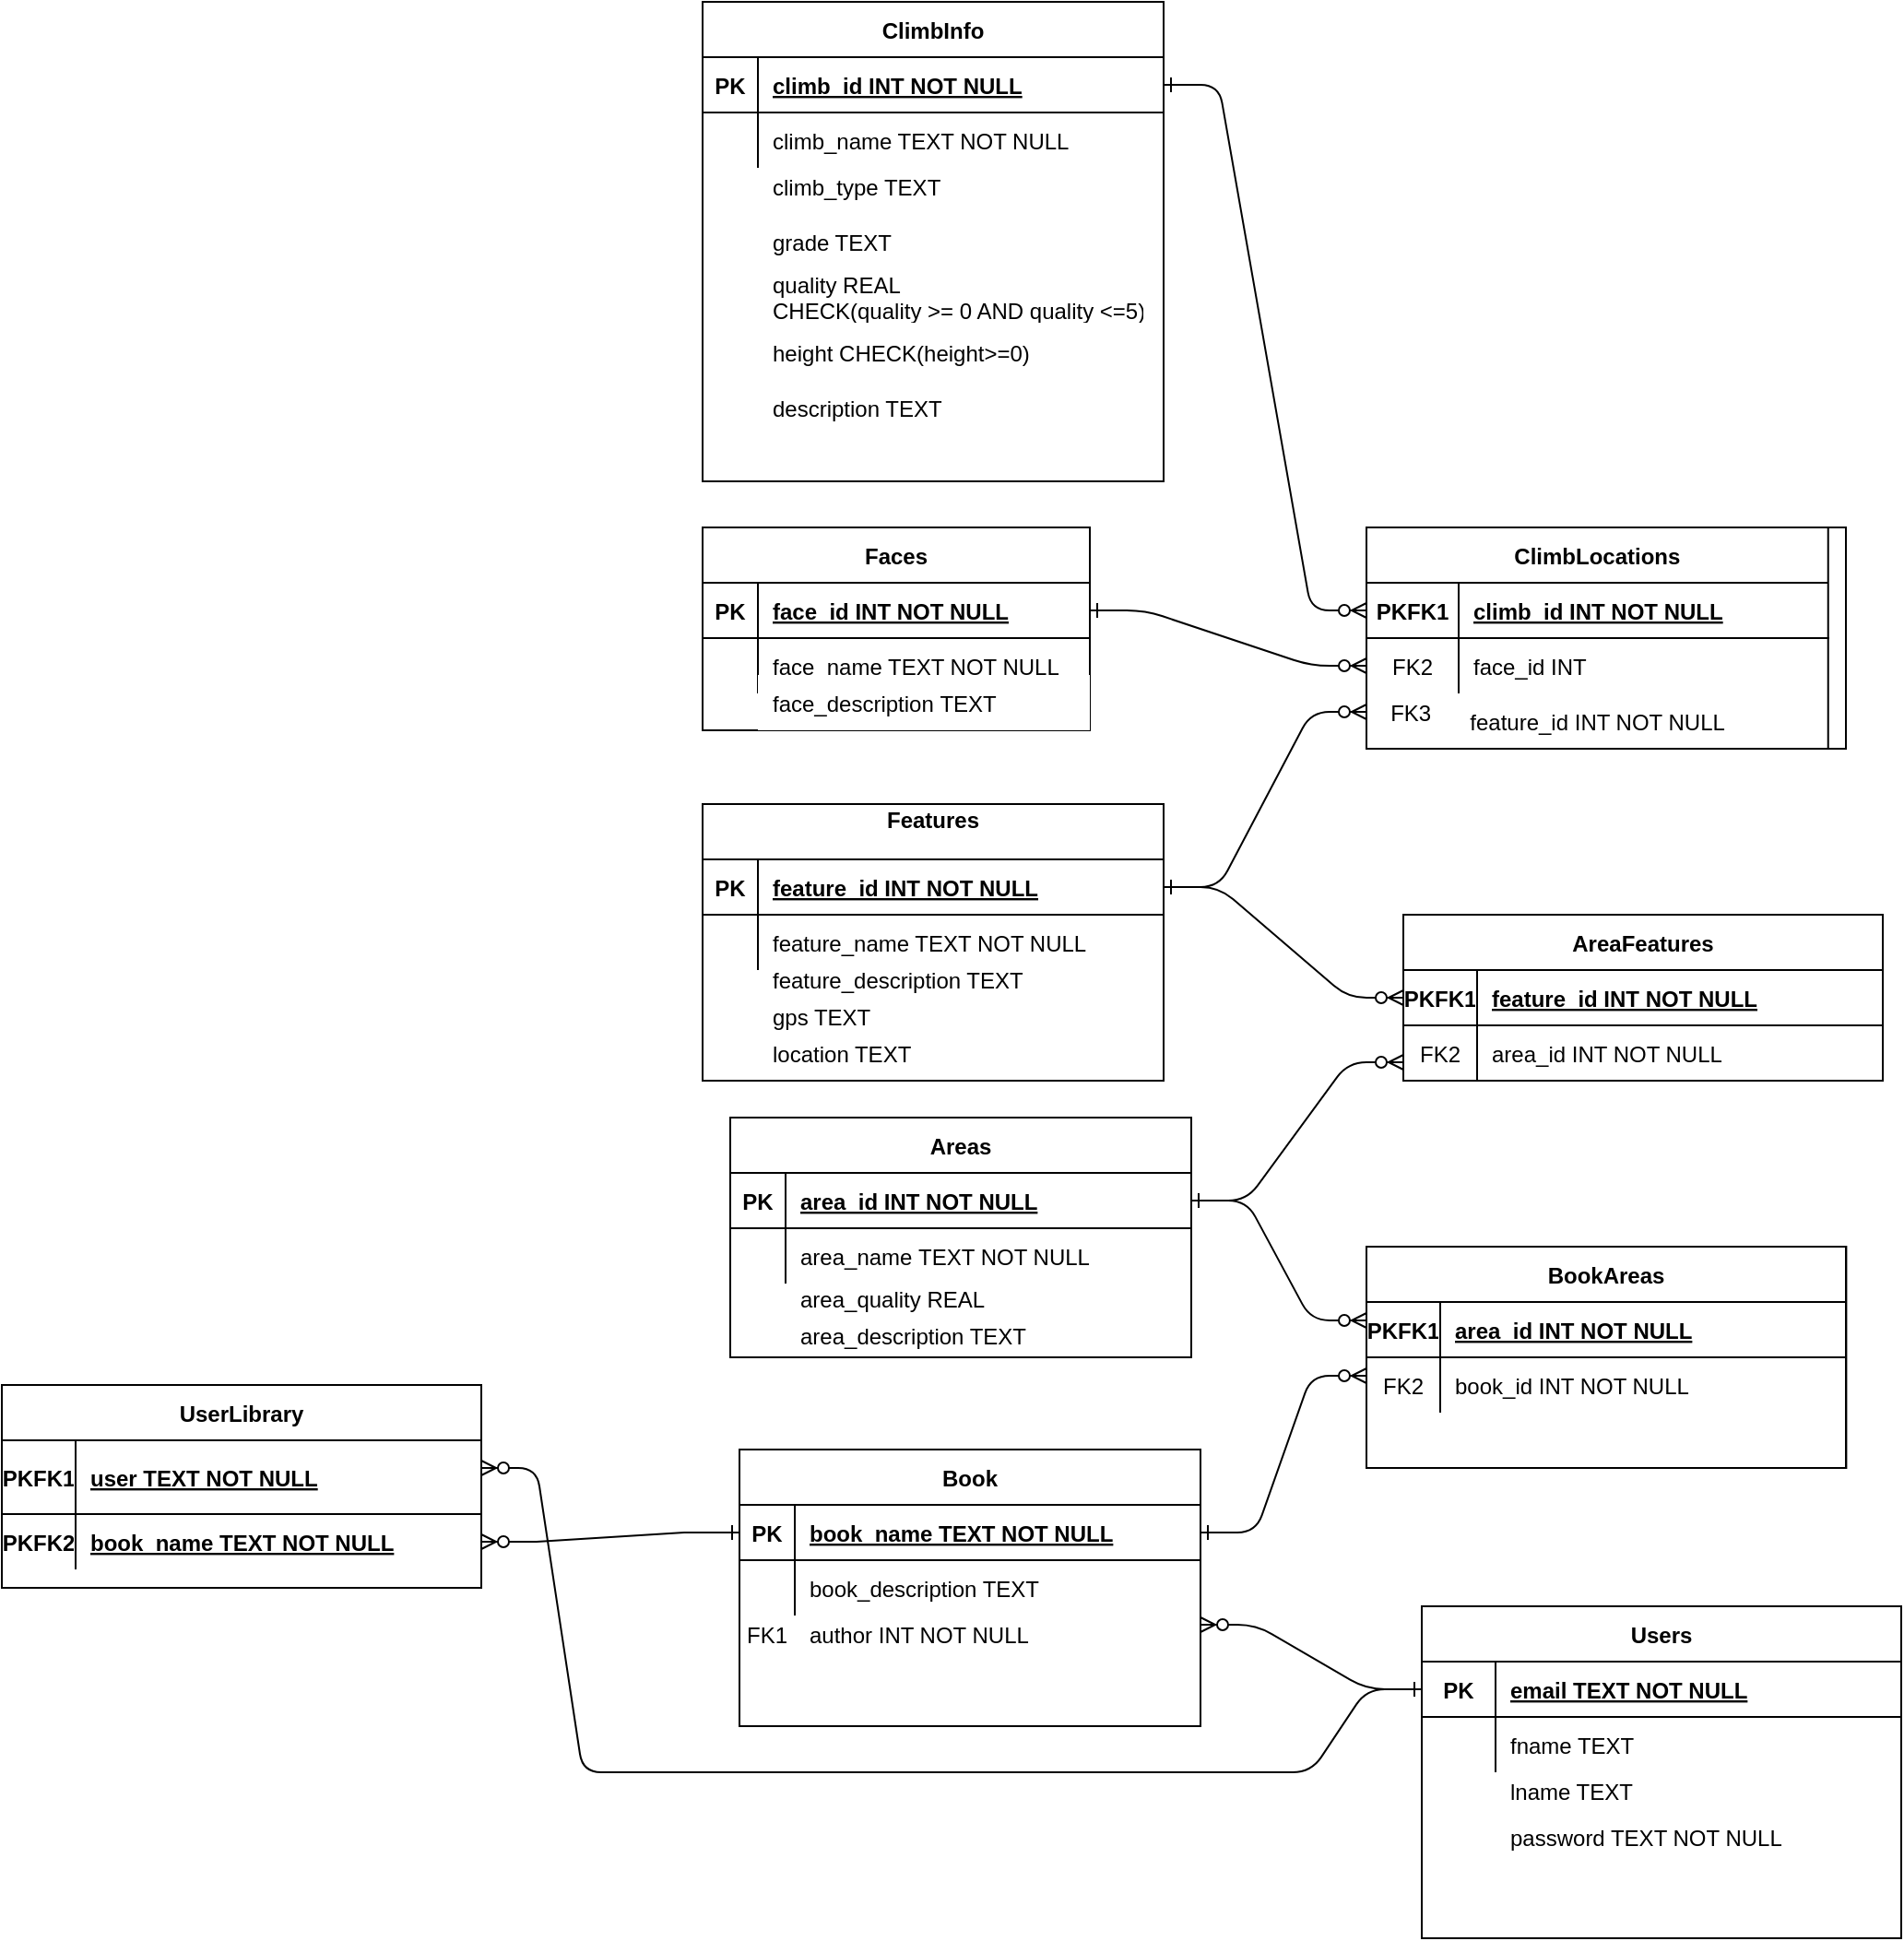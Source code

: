 <mxfile version="15.6.4" type="github">
  <diagram id="R2lEEEUBdFMjLlhIrx00" name="Page-1">
    <mxGraphModel dx="2272" dy="799" grid="1" gridSize="10" guides="1" tooltips="1" connect="1" arrows="1" fold="1" page="1" pageScale="1" pageWidth="850" pageHeight="1100" math="0" shadow="0" extFonts="Permanent Marker^https://fonts.googleapis.com/css?family=Permanent+Marker">
      <root>
        <mxCell id="0" />
        <mxCell id="1" parent="0" />
        <mxCell id="C-vyLk0tnHw3VtMMgP7b-1" value="" style="edgeStyle=entityRelationEdgeStyle;endArrow=ERzeroToMany;startArrow=ERone;endFill=1;startFill=0;strokeColor=default;labelBackgroundColor=default;fontColor=default;entryX=0;entryY=0.5;entryDx=0;entryDy=0;" parent="1" source="C-vyLk0tnHw3VtMMgP7b-24" target="Fk1rj7K9F4PNxC_N-SPY-49" edge="1">
          <mxGeometry width="100" height="100" relative="1" as="geometry">
            <mxPoint x="250" y="605" as="sourcePoint" />
            <mxPoint x="360" y="80" as="targetPoint" />
          </mxGeometry>
        </mxCell>
        <mxCell id="C-vyLk0tnHw3VtMMgP7b-23" value="ClimbInfo" style="shape=table;startSize=30;container=1;collapsible=1;childLayout=tableLayout;fixedRows=1;rowLines=0;fontStyle=1;align=center;resizeLast=1;fontColor=default;fillColor=default;strokeColor=default;labelBackgroundColor=default;" parent="1" vertex="1">
          <mxGeometry x="10" y="10" width="250" height="260" as="geometry" />
        </mxCell>
        <mxCell id="C-vyLk0tnHw3VtMMgP7b-24" value="" style="shape=partialRectangle;collapsible=0;dropTarget=0;pointerEvents=0;fillColor=none;points=[[0,0.5],[1,0.5]];portConstraint=eastwest;top=0;left=0;right=0;bottom=1;fontColor=default;strokeColor=default;labelBackgroundColor=default;" parent="C-vyLk0tnHw3VtMMgP7b-23" vertex="1">
          <mxGeometry y="30" width="250" height="30" as="geometry" />
        </mxCell>
        <mxCell id="C-vyLk0tnHw3VtMMgP7b-25" value="PK" style="shape=partialRectangle;overflow=hidden;connectable=0;fillColor=none;top=0;left=0;bottom=0;right=0;fontStyle=1;strokeColor=default;labelBackgroundColor=default;fontColor=default;" parent="C-vyLk0tnHw3VtMMgP7b-24" vertex="1">
          <mxGeometry width="30" height="30" as="geometry">
            <mxRectangle width="30" height="30" as="alternateBounds" />
          </mxGeometry>
        </mxCell>
        <mxCell id="C-vyLk0tnHw3VtMMgP7b-26" value="climb_id INT NOT NULL " style="shape=partialRectangle;overflow=hidden;connectable=0;fillColor=none;top=0;left=0;bottom=0;right=0;align=left;spacingLeft=6;fontStyle=5;fontColor=default;strokeColor=default;labelBackgroundColor=default;" parent="C-vyLk0tnHw3VtMMgP7b-24" vertex="1">
          <mxGeometry x="30" width="220" height="30" as="geometry">
            <mxRectangle width="220" height="30" as="alternateBounds" />
          </mxGeometry>
        </mxCell>
        <mxCell id="C-vyLk0tnHw3VtMMgP7b-27" value="" style="shape=partialRectangle;collapsible=0;dropTarget=0;pointerEvents=0;fillColor=none;points=[[0,0.5],[1,0.5]];portConstraint=eastwest;top=0;left=0;right=0;bottom=0;strokeColor=default;labelBackgroundColor=default;fontColor=default;" parent="C-vyLk0tnHw3VtMMgP7b-23" vertex="1">
          <mxGeometry y="60" width="250" height="30" as="geometry" />
        </mxCell>
        <mxCell id="C-vyLk0tnHw3VtMMgP7b-28" value="" style="shape=partialRectangle;overflow=hidden;connectable=0;fillColor=none;top=0;left=0;bottom=0;right=0;strokeColor=default;labelBackgroundColor=default;fontColor=default;" parent="C-vyLk0tnHw3VtMMgP7b-27" vertex="1">
          <mxGeometry width="30" height="30" as="geometry">
            <mxRectangle width="30" height="30" as="alternateBounds" />
          </mxGeometry>
        </mxCell>
        <mxCell id="C-vyLk0tnHw3VtMMgP7b-29" value="climb_name TEXT NOT NULL" style="shape=partialRectangle;overflow=hidden;connectable=0;fillColor=none;top=0;left=0;bottom=0;right=0;align=left;spacingLeft=6;fontColor=default;strokeColor=default;labelBackgroundColor=default;" parent="C-vyLk0tnHw3VtMMgP7b-27" vertex="1">
          <mxGeometry x="30" width="220" height="30" as="geometry">
            <mxRectangle width="220" height="30" as="alternateBounds" />
          </mxGeometry>
        </mxCell>
        <mxCell id="Fk1rj7K9F4PNxC_N-SPY-1" value="climb_type TEXT" style="shape=partialRectangle;overflow=hidden;connectable=0;fillColor=none;top=0;left=0;bottom=0;right=0;align=left;spacingLeft=6;fontColor=default;strokeColor=default;labelBackgroundColor=default;" vertex="1" parent="1">
          <mxGeometry x="40" y="95" width="220" height="30" as="geometry">
            <mxRectangle width="220" height="30" as="alternateBounds" />
          </mxGeometry>
        </mxCell>
        <mxCell id="Fk1rj7K9F4PNxC_N-SPY-2" value="grade TEXT" style="shape=partialRectangle;overflow=hidden;connectable=0;fillColor=none;top=0;left=0;bottom=0;right=0;align=left;spacingLeft=6;fontColor=default;strokeColor=default;labelBackgroundColor=default;" vertex="1" parent="1">
          <mxGeometry x="40" y="125" width="220" height="30" as="geometry">
            <mxRectangle width="220" height="30" as="alternateBounds" />
          </mxGeometry>
        </mxCell>
        <mxCell id="Fk1rj7K9F4PNxC_N-SPY-3" value="quality REAL &#xa;CHECK(quality &gt;= 0 AND quality &lt;=5)" style="shape=partialRectangle;overflow=hidden;connectable=0;fillColor=none;top=0;left=0;bottom=0;right=0;align=left;spacingLeft=6;fontColor=default;strokeColor=default;labelBackgroundColor=default;" vertex="1" parent="1">
          <mxGeometry x="40" y="155" width="210" height="30" as="geometry">
            <mxRectangle width="220" height="30" as="alternateBounds" />
          </mxGeometry>
        </mxCell>
        <mxCell id="Fk1rj7K9F4PNxC_N-SPY-4" value="height CHECK(height&gt;=0)" style="shape=partialRectangle;overflow=hidden;connectable=0;fillColor=none;top=0;left=0;bottom=0;right=0;align=left;spacingLeft=6;fontColor=default;strokeColor=default;labelBackgroundColor=default;" vertex="1" parent="1">
          <mxGeometry x="40" y="185" width="220" height="30" as="geometry">
            <mxRectangle width="220" height="30" as="alternateBounds" />
          </mxGeometry>
        </mxCell>
        <mxCell id="Fk1rj7K9F4PNxC_N-SPY-5" value="description TEXT" style="shape=partialRectangle;overflow=hidden;connectable=0;fillColor=none;top=0;left=0;bottom=0;right=0;align=left;spacingLeft=6;fontColor=default;strokeColor=default;labelBackgroundColor=default;" vertex="1" parent="1">
          <mxGeometry x="40" y="215" width="220" height="30" as="geometry">
            <mxRectangle width="220" height="30" as="alternateBounds" />
          </mxGeometry>
        </mxCell>
        <mxCell id="Fk1rj7K9F4PNxC_N-SPY-21" value="feature_description TEXT" style="shape=partialRectangle;overflow=hidden;connectable=0;fillColor=none;top=0;left=0;bottom=0;right=0;align=left;spacingLeft=6;fontStyle=0;fontColor=default;strokeColor=default;labelBackgroundColor=default;" vertex="1" parent="1">
          <mxGeometry x="40" y="525" width="210" height="30" as="geometry">
            <mxRectangle width="180" height="30" as="alternateBounds" />
          </mxGeometry>
        </mxCell>
        <mxCell id="Fk1rj7K9F4PNxC_N-SPY-34" value="Book" style="shape=table;startSize=30;container=1;collapsible=1;childLayout=tableLayout;fixedRows=1;rowLines=0;fontStyle=1;align=center;resizeLast=1;fontColor=default;fillColor=none;strokeColor=default;labelBackgroundColor=default;" vertex="1" parent="1">
          <mxGeometry x="30" y="795" width="250" height="150" as="geometry" />
        </mxCell>
        <mxCell id="Fk1rj7K9F4PNxC_N-SPY-35" value="" style="shape=partialRectangle;collapsible=0;dropTarget=0;pointerEvents=0;fillColor=none;points=[[0,0.5],[1,0.5]];portConstraint=eastwest;top=0;left=0;right=0;bottom=1;fontColor=default;strokeColor=default;labelBackgroundColor=default;" vertex="1" parent="Fk1rj7K9F4PNxC_N-SPY-34">
          <mxGeometry y="30" width="250" height="30" as="geometry" />
        </mxCell>
        <mxCell id="Fk1rj7K9F4PNxC_N-SPY-36" value="PK" style="shape=partialRectangle;overflow=hidden;connectable=0;fillColor=none;top=0;left=0;bottom=0;right=0;fontStyle=1;strokeColor=default;labelBackgroundColor=default;fontColor=default;" vertex="1" parent="Fk1rj7K9F4PNxC_N-SPY-35">
          <mxGeometry width="30" height="30" as="geometry">
            <mxRectangle width="30" height="30" as="alternateBounds" />
          </mxGeometry>
        </mxCell>
        <mxCell id="Fk1rj7K9F4PNxC_N-SPY-37" value="book_name TEXT NOT NULL " style="shape=partialRectangle;overflow=hidden;connectable=0;fillColor=none;top=0;left=0;bottom=0;right=0;align=left;spacingLeft=6;fontStyle=5;fontColor=default;strokeColor=default;labelBackgroundColor=default;" vertex="1" parent="Fk1rj7K9F4PNxC_N-SPY-35">
          <mxGeometry x="30" width="220" height="30" as="geometry">
            <mxRectangle width="220" height="30" as="alternateBounds" />
          </mxGeometry>
        </mxCell>
        <mxCell id="Fk1rj7K9F4PNxC_N-SPY-38" value="" style="shape=partialRectangle;collapsible=0;dropTarget=0;pointerEvents=0;fillColor=none;points=[[0,0.5],[1,0.5]];portConstraint=eastwest;top=0;left=0;right=0;bottom=0;strokeColor=default;labelBackgroundColor=default;fontColor=default;" vertex="1" parent="Fk1rj7K9F4PNxC_N-SPY-34">
          <mxGeometry y="60" width="250" height="30" as="geometry" />
        </mxCell>
        <mxCell id="Fk1rj7K9F4PNxC_N-SPY-39" value="" style="shape=partialRectangle;overflow=hidden;connectable=0;fillColor=none;top=0;left=0;bottom=0;right=0;strokeColor=default;labelBackgroundColor=default;fontColor=default;" vertex="1" parent="Fk1rj7K9F4PNxC_N-SPY-38">
          <mxGeometry width="30" height="30" as="geometry">
            <mxRectangle width="30" height="30" as="alternateBounds" />
          </mxGeometry>
        </mxCell>
        <mxCell id="Fk1rj7K9F4PNxC_N-SPY-40" value="book_description TEXT" style="shape=partialRectangle;overflow=hidden;connectable=0;fillColor=none;top=0;left=0;bottom=0;right=0;align=left;spacingLeft=6;fontColor=default;strokeColor=default;labelBackgroundColor=default;" vertex="1" parent="Fk1rj7K9F4PNxC_N-SPY-38">
          <mxGeometry x="30" width="220" height="30" as="geometry">
            <mxRectangle width="220" height="30" as="alternateBounds" />
          </mxGeometry>
        </mxCell>
        <mxCell id="Fk1rj7K9F4PNxC_N-SPY-41" value="" style="group;fontColor=default;strokeColor=default;labelBackgroundColor=default;" vertex="1" connectable="0" parent="1">
          <mxGeometry x="25" y="615" width="250" height="130" as="geometry" />
        </mxCell>
        <mxCell id="Fk1rj7K9F4PNxC_N-SPY-22" value="Areas" style="shape=table;startSize=30;container=1;collapsible=1;childLayout=tableLayout;fixedRows=1;rowLines=0;fontStyle=1;align=center;resizeLast=1;fontColor=default;fillColor=default;strokeColor=default;movable=1;resizable=1;rotatable=1;deletable=1;editable=1;connectable=1;labelBackgroundColor=default;" vertex="1" parent="Fk1rj7K9F4PNxC_N-SPY-41">
          <mxGeometry width="250" height="130" as="geometry" />
        </mxCell>
        <mxCell id="Fk1rj7K9F4PNxC_N-SPY-23" value="" style="shape=partialRectangle;collapsible=0;dropTarget=0;pointerEvents=0;fillColor=none;points=[[0,0.5],[1,0.5]];portConstraint=eastwest;top=0;left=0;right=0;bottom=1;fontColor=default;strokeColor=default;labelBackgroundColor=default;" vertex="1" parent="Fk1rj7K9F4PNxC_N-SPY-22">
          <mxGeometry y="30" width="250" height="30" as="geometry" />
        </mxCell>
        <mxCell id="Fk1rj7K9F4PNxC_N-SPY-24" value="PK" style="shape=partialRectangle;overflow=hidden;connectable=0;fillColor=none;top=0;left=0;bottom=0;right=0;fontStyle=1;strokeColor=default;labelBackgroundColor=default;fontColor=default;" vertex="1" parent="Fk1rj7K9F4PNxC_N-SPY-23">
          <mxGeometry width="30" height="30" as="geometry">
            <mxRectangle width="30" height="30" as="alternateBounds" />
          </mxGeometry>
        </mxCell>
        <mxCell id="Fk1rj7K9F4PNxC_N-SPY-25" value="area_id INT NOT NULL " style="shape=partialRectangle;overflow=hidden;connectable=0;fillColor=none;top=0;left=0;bottom=0;right=0;align=left;spacingLeft=6;fontStyle=5;fontColor=default;strokeColor=default;labelBackgroundColor=default;" vertex="1" parent="Fk1rj7K9F4PNxC_N-SPY-23">
          <mxGeometry x="30" width="220" height="30" as="geometry">
            <mxRectangle width="220" height="30" as="alternateBounds" />
          </mxGeometry>
        </mxCell>
        <mxCell id="Fk1rj7K9F4PNxC_N-SPY-26" value="" style="shape=partialRectangle;collapsible=0;dropTarget=0;pointerEvents=0;fillColor=none;points=[[0,0.5],[1,0.5]];portConstraint=eastwest;top=0;left=0;right=0;bottom=0;strokeColor=default;labelBackgroundColor=default;fontColor=default;" vertex="1" parent="Fk1rj7K9F4PNxC_N-SPY-22">
          <mxGeometry y="60" width="250" height="30" as="geometry" />
        </mxCell>
        <mxCell id="Fk1rj7K9F4PNxC_N-SPY-27" value="" style="shape=partialRectangle;overflow=hidden;connectable=0;fillColor=none;top=0;left=0;bottom=0;right=0;strokeColor=default;labelBackgroundColor=default;fontColor=default;" vertex="1" parent="Fk1rj7K9F4PNxC_N-SPY-26">
          <mxGeometry width="30" height="30" as="geometry">
            <mxRectangle width="30" height="30" as="alternateBounds" />
          </mxGeometry>
        </mxCell>
        <mxCell id="Fk1rj7K9F4PNxC_N-SPY-28" value="area_name TEXT NOT NULL" style="shape=partialRectangle;overflow=hidden;connectable=0;fillColor=none;top=0;left=0;bottom=0;right=0;align=left;spacingLeft=6;fontColor=default;strokeColor=default;labelBackgroundColor=default;" vertex="1" parent="Fk1rj7K9F4PNxC_N-SPY-26">
          <mxGeometry x="30" width="220" height="30" as="geometry">
            <mxRectangle width="220" height="30" as="alternateBounds" />
          </mxGeometry>
        </mxCell>
        <mxCell id="Fk1rj7K9F4PNxC_N-SPY-29" value="area_quality REAL&#xa;" style="shape=partialRectangle;overflow=hidden;connectable=1;fillColor=none;top=0;left=0;bottom=0;right=0;align=left;spacingLeft=6;fontColor=default;strokeColor=default;movable=1;resizable=1;rotatable=1;deletable=1;editable=1;labelBackgroundColor=default;" vertex="1" parent="Fk1rj7K9F4PNxC_N-SPY-41">
          <mxGeometry x="30" y="90" width="220" height="20" as="geometry">
            <mxRectangle width="220" height="30" as="alternateBounds" />
          </mxGeometry>
        </mxCell>
        <mxCell id="Fk1rj7K9F4PNxC_N-SPY-33" value="area_description TEXT&#xa;&#xa;" style="shape=partialRectangle;overflow=hidden;connectable=1;fillColor=none;top=0;left=0;bottom=0;right=0;align=left;spacingLeft=6;fontColor=default;strokeColor=default;movable=1;resizable=1;rotatable=1;deletable=1;editable=1;labelBackgroundColor=default;" vertex="1" parent="Fk1rj7K9F4PNxC_N-SPY-41">
          <mxGeometry x="30" y="110" width="220" height="20" as="geometry">
            <mxRectangle width="220" height="30" as="alternateBounds" />
          </mxGeometry>
        </mxCell>
        <mxCell id="Fk1rj7K9F4PNxC_N-SPY-42" value="" style="group;fontColor=default;strokeColor=default;labelBackgroundColor=default;" vertex="1" connectable="0" parent="1">
          <mxGeometry x="10" y="295" width="210" height="110" as="geometry" />
        </mxCell>
        <mxCell id="Fk1rj7K9F4PNxC_N-SPY-6" value="Faces" style="shape=table;startSize=30;container=1;collapsible=1;childLayout=tableLayout;fixedRows=1;rowLines=0;fontStyle=1;align=center;resizeLast=1;fontColor=default;fillColor=default;strokeColor=default;labelBackgroundColor=default;" vertex="1" parent="Fk1rj7K9F4PNxC_N-SPY-42">
          <mxGeometry width="210" height="110" as="geometry" />
        </mxCell>
        <mxCell id="Fk1rj7K9F4PNxC_N-SPY-7" value="" style="shape=partialRectangle;collapsible=0;dropTarget=0;pointerEvents=0;fillColor=none;points=[[0,0.5],[1,0.5]];portConstraint=eastwest;top=0;left=0;right=0;bottom=1;fontColor=default;strokeColor=default;labelBackgroundColor=default;" vertex="1" parent="Fk1rj7K9F4PNxC_N-SPY-6">
          <mxGeometry y="30" width="210" height="30" as="geometry" />
        </mxCell>
        <mxCell id="Fk1rj7K9F4PNxC_N-SPY-8" value="PK" style="shape=partialRectangle;overflow=hidden;connectable=0;fillColor=none;top=0;left=0;bottom=0;right=0;fontStyle=1;strokeColor=default;labelBackgroundColor=default;fontColor=default;" vertex="1" parent="Fk1rj7K9F4PNxC_N-SPY-7">
          <mxGeometry width="30" height="30" as="geometry">
            <mxRectangle width="30" height="30" as="alternateBounds" />
          </mxGeometry>
        </mxCell>
        <mxCell id="Fk1rj7K9F4PNxC_N-SPY-9" value="face_id INT NOT NULL " style="shape=partialRectangle;overflow=hidden;connectable=0;fillColor=none;top=0;left=0;bottom=0;right=0;align=left;spacingLeft=6;fontStyle=5;fontColor=default;strokeColor=default;labelBackgroundColor=default;" vertex="1" parent="Fk1rj7K9F4PNxC_N-SPY-7">
          <mxGeometry x="30" width="180" height="30" as="geometry">
            <mxRectangle width="180" height="30" as="alternateBounds" />
          </mxGeometry>
        </mxCell>
        <mxCell id="Fk1rj7K9F4PNxC_N-SPY-10" value="" style="shape=partialRectangle;collapsible=0;dropTarget=0;pointerEvents=0;fillColor=none;points=[[0,0.5],[1,0.5]];portConstraint=eastwest;top=0;left=0;right=0;bottom=0;strokeColor=default;labelBackgroundColor=default;fontColor=default;" vertex="1" parent="Fk1rj7K9F4PNxC_N-SPY-6">
          <mxGeometry y="60" width="210" height="30" as="geometry" />
        </mxCell>
        <mxCell id="Fk1rj7K9F4PNxC_N-SPY-11" value="" style="shape=partialRectangle;overflow=hidden;connectable=0;fillColor=none;top=0;left=0;bottom=0;right=0;strokeColor=default;labelBackgroundColor=default;fontColor=default;" vertex="1" parent="Fk1rj7K9F4PNxC_N-SPY-10">
          <mxGeometry width="30" height="30" as="geometry">
            <mxRectangle width="30" height="30" as="alternateBounds" />
          </mxGeometry>
        </mxCell>
        <mxCell id="Fk1rj7K9F4PNxC_N-SPY-12" value="face_name TEXT NOT NULL" style="shape=partialRectangle;overflow=hidden;connectable=0;fillColor=none;top=0;left=0;bottom=0;right=0;align=left;spacingLeft=6;fontColor=default;strokeColor=default;labelBackgroundColor=default;" vertex="1" parent="Fk1rj7K9F4PNxC_N-SPY-10">
          <mxGeometry x="30" width="180" height="30" as="geometry">
            <mxRectangle width="180" height="30" as="alternateBounds" />
          </mxGeometry>
        </mxCell>
        <mxCell id="Fk1rj7K9F4PNxC_N-SPY-13" value="face_description TEXT" style="shape=partialRectangle;overflow=hidden;connectable=0;fillColor=default;top=0;left=0;bottom=0;right=0;align=left;spacingLeft=6;fontColor=default;strokeColor=default;labelBackgroundColor=default;" vertex="1" parent="Fk1rj7K9F4PNxC_N-SPY-42">
          <mxGeometry x="30" y="80" width="180" height="30" as="geometry">
            <mxRectangle width="180" height="30" as="alternateBounds" />
          </mxGeometry>
        </mxCell>
        <mxCell id="Fk1rj7K9F4PNxC_N-SPY-43" value="" style="group;fontColor=default;strokeColor=default;labelBackgroundColor=default;" vertex="1" connectable="0" parent="1">
          <mxGeometry x="10" y="445" width="250" height="150" as="geometry" />
        </mxCell>
        <mxCell id="Fk1rj7K9F4PNxC_N-SPY-32" value="location TEXT" style="shape=partialRectangle;overflow=hidden;connectable=0;fillColor=none;top=0;left=0;bottom=0;right=0;align=left;spacingLeft=6;fontStyle=0;fontColor=default;strokeColor=default;labelBackgroundColor=default;" vertex="1" parent="Fk1rj7K9F4PNxC_N-SPY-43">
          <mxGeometry x="30" y="120" width="210" height="30" as="geometry">
            <mxRectangle width="180" height="30" as="alternateBounds" />
          </mxGeometry>
        </mxCell>
        <mxCell id="Fk1rj7K9F4PNxC_N-SPY-44" value="" style="group;strokeColor=default;labelBackgroundColor=default;fontColor=default;" vertex="1" connectable="0" parent="Fk1rj7K9F4PNxC_N-SPY-43">
          <mxGeometry width="250" height="150" as="geometry" />
        </mxCell>
        <mxCell id="Fk1rj7K9F4PNxC_N-SPY-14" value="Features&#xa;" style="shape=table;startSize=30;container=1;collapsible=1;childLayout=tableLayout;fixedRows=1;rowLines=0;fontStyle=1;align=center;resizeLast=1;fontColor=default;fillColor=default;strokeColor=default;labelBackgroundColor=default;" vertex="1" parent="Fk1rj7K9F4PNxC_N-SPY-44">
          <mxGeometry width="250" height="150" as="geometry" />
        </mxCell>
        <mxCell id="Fk1rj7K9F4PNxC_N-SPY-15" value="" style="shape=partialRectangle;collapsible=0;dropTarget=0;pointerEvents=0;fillColor=none;points=[[0,0.5],[1,0.5]];portConstraint=eastwest;top=0;left=0;right=0;bottom=1;fontColor=default;strokeColor=default;labelBackgroundColor=default;" vertex="1" parent="Fk1rj7K9F4PNxC_N-SPY-14">
          <mxGeometry y="30" width="250" height="30" as="geometry" />
        </mxCell>
        <mxCell id="Fk1rj7K9F4PNxC_N-SPY-16" value="PK" style="shape=partialRectangle;overflow=hidden;connectable=0;fillColor=none;top=0;left=0;bottom=0;right=0;fontStyle=1;strokeColor=default;labelBackgroundColor=default;fontColor=default;" vertex="1" parent="Fk1rj7K9F4PNxC_N-SPY-15">
          <mxGeometry width="30" height="30" as="geometry">
            <mxRectangle width="30" height="30" as="alternateBounds" />
          </mxGeometry>
        </mxCell>
        <mxCell id="Fk1rj7K9F4PNxC_N-SPY-17" value="feature_id INT NOT NULL " style="shape=partialRectangle;overflow=hidden;connectable=0;fillColor=none;top=0;left=0;bottom=0;right=0;align=left;spacingLeft=6;fontStyle=5;fontColor=default;strokeColor=default;labelBackgroundColor=default;" vertex="1" parent="Fk1rj7K9F4PNxC_N-SPY-15">
          <mxGeometry x="30" width="220" height="30" as="geometry">
            <mxRectangle width="220" height="30" as="alternateBounds" />
          </mxGeometry>
        </mxCell>
        <mxCell id="Fk1rj7K9F4PNxC_N-SPY-18" value="" style="shape=partialRectangle;collapsible=0;dropTarget=0;pointerEvents=0;fillColor=none;points=[[0,0.5],[1,0.5]];portConstraint=eastwest;top=0;left=0;right=0;bottom=0;strokeColor=default;labelBackgroundColor=default;fontColor=default;" vertex="1" parent="Fk1rj7K9F4PNxC_N-SPY-14">
          <mxGeometry y="60" width="250" height="30" as="geometry" />
        </mxCell>
        <mxCell id="Fk1rj7K9F4PNxC_N-SPY-19" value="" style="shape=partialRectangle;overflow=hidden;connectable=0;fillColor=none;top=0;left=0;bottom=0;right=0;strokeColor=default;labelBackgroundColor=default;fontColor=default;" vertex="1" parent="Fk1rj7K9F4PNxC_N-SPY-18">
          <mxGeometry width="30" height="30" as="geometry">
            <mxRectangle width="30" height="30" as="alternateBounds" />
          </mxGeometry>
        </mxCell>
        <mxCell id="Fk1rj7K9F4PNxC_N-SPY-20" value="feature_name TEXT NOT NULL" style="shape=partialRectangle;overflow=hidden;connectable=0;fillColor=none;top=0;left=0;bottom=0;right=0;align=left;spacingLeft=6;fontColor=default;strokeColor=default;labelBackgroundColor=default;" vertex="1" parent="Fk1rj7K9F4PNxC_N-SPY-18">
          <mxGeometry x="30" width="220" height="30" as="geometry">
            <mxRectangle width="220" height="30" as="alternateBounds" />
          </mxGeometry>
        </mxCell>
        <mxCell id="Fk1rj7K9F4PNxC_N-SPY-31" value="gps TEXT" style="shape=partialRectangle;overflow=hidden;connectable=0;fillColor=none;top=0;left=0;bottom=0;right=0;align=left;spacingLeft=6;fontStyle=0;fontColor=default;strokeColor=default;labelBackgroundColor=default;" vertex="1" parent="Fk1rj7K9F4PNxC_N-SPY-44">
          <mxGeometry x="30" y="100" width="210" height="30" as="geometry">
            <mxRectangle width="180" height="30" as="alternateBounds" />
          </mxGeometry>
        </mxCell>
        <mxCell id="Fk1rj7K9F4PNxC_N-SPY-67" value="" style="group;strokeColor=default;fontColor=default;labelBackgroundColor=default;" vertex="1" connectable="0" parent="1">
          <mxGeometry x="370" y="295" width="260" height="120" as="geometry" />
        </mxCell>
        <mxCell id="Fk1rj7K9F4PNxC_N-SPY-78" value="" style="group;strokeColor=default;labelBackgroundColor=default;fontColor=default;" vertex="1" connectable="0" parent="Fk1rj7K9F4PNxC_N-SPY-67">
          <mxGeometry width="260" height="120" as="geometry" />
        </mxCell>
        <mxCell id="Fk1rj7K9F4PNxC_N-SPY-48" value="ClimbLocations" style="shape=table;startSize=30;container=1;collapsible=1;childLayout=tableLayout;fixedRows=1;rowLines=0;fontStyle=1;align=center;resizeLast=1;fontColor=default;fillColor=default;strokeColor=default;labelBackgroundColor=default;" vertex="1" parent="Fk1rj7K9F4PNxC_N-SPY-78">
          <mxGeometry width="250.37" height="120" as="geometry" />
        </mxCell>
        <mxCell id="Fk1rj7K9F4PNxC_N-SPY-49" value="" style="shape=partialRectangle;collapsible=0;dropTarget=0;pointerEvents=0;fillColor=none;points=[[0,0.5],[1,0.5]];portConstraint=eastwest;top=0;left=0;right=0;bottom=1;fontColor=default;strokeColor=default;labelBackgroundColor=default;" vertex="1" parent="Fk1rj7K9F4PNxC_N-SPY-48">
          <mxGeometry y="30" width="250.37" height="30" as="geometry" />
        </mxCell>
        <mxCell id="Fk1rj7K9F4PNxC_N-SPY-50" value="PKFK1" style="shape=partialRectangle;overflow=hidden;connectable=0;fillColor=none;top=0;left=0;bottom=0;right=0;fontStyle=1;fontColor=default;strokeColor=default;labelBackgroundColor=default;" vertex="1" parent="Fk1rj7K9F4PNxC_N-SPY-49">
          <mxGeometry width="50" height="30" as="geometry">
            <mxRectangle width="50" height="30" as="alternateBounds" />
          </mxGeometry>
        </mxCell>
        <mxCell id="Fk1rj7K9F4PNxC_N-SPY-51" value="climb_id INT NOT NULL " style="shape=partialRectangle;overflow=hidden;connectable=0;fillColor=none;top=0;left=0;bottom=0;right=0;align=left;spacingLeft=6;fontStyle=5;fontColor=default;strokeColor=default;labelBackgroundColor=default;" vertex="1" parent="Fk1rj7K9F4PNxC_N-SPY-49">
          <mxGeometry x="50" width="200.37" height="30" as="geometry">
            <mxRectangle width="200.37" height="30" as="alternateBounds" />
          </mxGeometry>
        </mxCell>
        <mxCell id="Fk1rj7K9F4PNxC_N-SPY-52" value="" style="shape=partialRectangle;collapsible=0;dropTarget=0;pointerEvents=0;fillColor=none;points=[[0,0.5],[1,0.5]];portConstraint=eastwest;top=0;left=0;right=0;bottom=0;strokeColor=default;fontColor=default;labelBackgroundColor=default;" vertex="1" parent="Fk1rj7K9F4PNxC_N-SPY-48">
          <mxGeometry y="60" width="250.37" height="30" as="geometry" />
        </mxCell>
        <mxCell id="Fk1rj7K9F4PNxC_N-SPY-53" value="FK2" style="shape=partialRectangle;overflow=hidden;connectable=0;fillColor=none;top=0;left=0;bottom=0;right=0;fontColor=default;strokeColor=default;labelBackgroundColor=default;" vertex="1" parent="Fk1rj7K9F4PNxC_N-SPY-52">
          <mxGeometry width="50" height="30" as="geometry">
            <mxRectangle width="50" height="30" as="alternateBounds" />
          </mxGeometry>
        </mxCell>
        <mxCell id="Fk1rj7K9F4PNxC_N-SPY-54" value="face_id INT" style="shape=partialRectangle;overflow=hidden;connectable=0;fillColor=none;top=0;left=0;bottom=0;right=0;align=left;spacingLeft=6;fontColor=default;strokeColor=default;labelBackgroundColor=default;" vertex="1" parent="Fk1rj7K9F4PNxC_N-SPY-52">
          <mxGeometry x="50" width="200.37" height="30" as="geometry">
            <mxRectangle width="200.37" height="30" as="alternateBounds" />
          </mxGeometry>
        </mxCell>
        <mxCell id="Fk1rj7K9F4PNxC_N-SPY-57" value="FK3" style="shape=partialRectangle;overflow=hidden;connectable=0;fillColor=none;top=0;left=0;bottom=0;right=0;fontColor=default;strokeColor=default;labelBackgroundColor=default;" vertex="1" parent="Fk1rj7K9F4PNxC_N-SPY-78">
          <mxGeometry x="9.63" y="85" width="28.889" height="30" as="geometry">
            <mxRectangle width="30" height="30" as="alternateBounds" />
          </mxGeometry>
        </mxCell>
        <mxCell id="Fk1rj7K9F4PNxC_N-SPY-55" value="feature_id INT NOT NULL" style="shape=partialRectangle;overflow=hidden;connectable=0;fillColor=none;top=0;left=0;bottom=0;right=0;align=left;spacingLeft=6;fontColor=default;strokeColor=default;labelBackgroundColor=default;" vertex="1" parent="Fk1rj7K9F4PNxC_N-SPY-78">
          <mxGeometry x="48.148" y="90" width="211.852" height="30" as="geometry">
            <mxRectangle width="220" height="30" as="alternateBounds" />
          </mxGeometry>
        </mxCell>
        <mxCell id="Fk1rj7K9F4PNxC_N-SPY-69" value="" style="group;strokeColor=default;fontColor=default;labelBackgroundColor=default;" vertex="1" connectable="0" parent="1">
          <mxGeometry x="390" y="505" width="260" height="90" as="geometry" />
        </mxCell>
        <mxCell id="Fk1rj7K9F4PNxC_N-SPY-70" value="AreaFeatures" style="shape=table;startSize=30;container=1;collapsible=1;childLayout=tableLayout;fixedRows=1;rowLines=0;fontStyle=1;align=center;resizeLast=1;fontColor=default;fillColor=default;strokeColor=default;labelBackgroundColor=default;" vertex="1" parent="Fk1rj7K9F4PNxC_N-SPY-69">
          <mxGeometry width="260" height="90" as="geometry" />
        </mxCell>
        <mxCell id="Fk1rj7K9F4PNxC_N-SPY-71" value="" style="shape=partialRectangle;collapsible=0;dropTarget=0;pointerEvents=0;fillColor=none;points=[[0,0.5],[1,0.5]];portConstraint=eastwest;top=0;left=0;right=0;bottom=1;fontColor=default;strokeColor=default;labelBackgroundColor=default;" vertex="1" parent="Fk1rj7K9F4PNxC_N-SPY-70">
          <mxGeometry y="30" width="260" height="30" as="geometry" />
        </mxCell>
        <mxCell id="Fk1rj7K9F4PNxC_N-SPY-72" value="PKFK1" style="shape=partialRectangle;overflow=hidden;connectable=0;fillColor=none;top=0;left=0;bottom=0;right=0;fontStyle=1;fontColor=default;strokeColor=default;labelBackgroundColor=default;" vertex="1" parent="Fk1rj7K9F4PNxC_N-SPY-71">
          <mxGeometry width="40" height="30" as="geometry">
            <mxRectangle width="40" height="30" as="alternateBounds" />
          </mxGeometry>
        </mxCell>
        <mxCell id="Fk1rj7K9F4PNxC_N-SPY-73" value="feature_id INT NOT NULL " style="shape=partialRectangle;overflow=hidden;connectable=0;fillColor=none;top=0;left=0;bottom=0;right=0;align=left;spacingLeft=6;fontStyle=5;fontColor=default;strokeColor=default;labelBackgroundColor=default;" vertex="1" parent="Fk1rj7K9F4PNxC_N-SPY-71">
          <mxGeometry x="40" width="220" height="30" as="geometry">
            <mxRectangle width="220" height="30" as="alternateBounds" />
          </mxGeometry>
        </mxCell>
        <mxCell id="Fk1rj7K9F4PNxC_N-SPY-74" value="" style="shape=partialRectangle;collapsible=0;dropTarget=0;pointerEvents=0;fillColor=none;points=[[0,0.5],[1,0.5]];portConstraint=eastwest;top=0;left=0;right=0;bottom=0;strokeColor=default;fontColor=default;labelBackgroundColor=default;" vertex="1" parent="Fk1rj7K9F4PNxC_N-SPY-70">
          <mxGeometry y="60" width="260" height="30" as="geometry" />
        </mxCell>
        <mxCell id="Fk1rj7K9F4PNxC_N-SPY-75" value="FK2" style="shape=partialRectangle;overflow=hidden;connectable=0;fillColor=none;top=0;left=0;bottom=0;right=0;fontColor=default;strokeColor=default;labelBackgroundColor=default;" vertex="1" parent="Fk1rj7K9F4PNxC_N-SPY-74">
          <mxGeometry width="40" height="30" as="geometry">
            <mxRectangle width="40" height="30" as="alternateBounds" />
          </mxGeometry>
        </mxCell>
        <mxCell id="Fk1rj7K9F4PNxC_N-SPY-76" value="area_id INT NOT NULL" style="shape=partialRectangle;overflow=hidden;connectable=0;fillColor=none;top=0;left=0;bottom=0;right=0;align=left;spacingLeft=6;fontColor=default;strokeColor=default;labelBackgroundColor=default;" vertex="1" parent="Fk1rj7K9F4PNxC_N-SPY-74">
          <mxGeometry x="40" width="220" height="30" as="geometry">
            <mxRectangle width="220" height="30" as="alternateBounds" />
          </mxGeometry>
        </mxCell>
        <mxCell id="Fk1rj7K9F4PNxC_N-SPY-77" value="" style="shape=partialRectangle;overflow=hidden;connectable=0;fillColor=none;top=0;left=0;bottom=0;right=0;align=left;spacingLeft=6;fontColor=default;strokeColor=default;labelBackgroundColor=default;" vertex="1" parent="Fk1rj7K9F4PNxC_N-SPY-69">
          <mxGeometry x="40" y="67.5" width="220" height="22.5" as="geometry">
            <mxRectangle width="220" height="30" as="alternateBounds" />
          </mxGeometry>
        </mxCell>
        <mxCell id="Fk1rj7K9F4PNxC_N-SPY-79" value="" style="edgeStyle=entityRelationEdgeStyle;endArrow=ERzeroToMany;startArrow=ERone;endFill=1;startFill=0;strokeColor=default;labelBackgroundColor=default;fontColor=default;exitX=1;exitY=0.5;exitDx=0;exitDy=0;entryX=0;entryY=0.5;entryDx=0;entryDy=0;" edge="1" parent="1" source="Fk1rj7K9F4PNxC_N-SPY-7" target="Fk1rj7K9F4PNxC_N-SPY-52">
          <mxGeometry width="100" height="100" relative="1" as="geometry">
            <mxPoint x="260" y="82.5" as="sourcePoint" />
            <mxPoint x="360" y="107.5" as="targetPoint" />
          </mxGeometry>
        </mxCell>
        <mxCell id="Fk1rj7K9F4PNxC_N-SPY-80" value="" style="edgeStyle=entityRelationEdgeStyle;endArrow=ERzeroToMany;startArrow=ERone;endFill=1;startFill=0;strokeColor=default;labelBackgroundColor=default;fontColor=default;exitX=1;exitY=0.5;exitDx=0;exitDy=0;" edge="1" parent="1" source="Fk1rj7K9F4PNxC_N-SPY-15">
          <mxGeometry width="100" height="100" relative="1" as="geometry">
            <mxPoint x="230" y="367.5" as="sourcePoint" />
            <mxPoint x="370" y="395" as="targetPoint" />
          </mxGeometry>
        </mxCell>
        <mxCell id="Fk1rj7K9F4PNxC_N-SPY-91" value="" style="group;strokeColor=default;fontColor=default;labelBackgroundColor=default;" vertex="1" connectable="0" parent="1">
          <mxGeometry x="370" y="685" width="260.19" height="120" as="geometry" />
        </mxCell>
        <mxCell id="Fk1rj7K9F4PNxC_N-SPY-92" value="BookAreas" style="shape=table;startSize=30;container=1;collapsible=1;childLayout=tableLayout;fixedRows=1;rowLines=0;fontStyle=1;align=center;resizeLast=1;fontColor=default;fillColor=default;strokeColor=default;labelBackgroundColor=default;" vertex="1" parent="Fk1rj7K9F4PNxC_N-SPY-91">
          <mxGeometry width="260" height="120" as="geometry" />
        </mxCell>
        <mxCell id="Fk1rj7K9F4PNxC_N-SPY-93" value="" style="shape=partialRectangle;collapsible=0;dropTarget=0;pointerEvents=0;fillColor=none;points=[[0,0.5],[1,0.5]];portConstraint=eastwest;top=0;left=0;right=0;bottom=1;fontColor=default;strokeColor=default;labelBackgroundColor=default;" vertex="1" parent="Fk1rj7K9F4PNxC_N-SPY-92">
          <mxGeometry y="30" width="260" height="30" as="geometry" />
        </mxCell>
        <mxCell id="Fk1rj7K9F4PNxC_N-SPY-94" value="PKFK1" style="shape=partialRectangle;overflow=hidden;connectable=0;fillColor=none;top=0;left=0;bottom=0;right=0;fontStyle=1;fontColor=default;strokeColor=default;labelBackgroundColor=default;" vertex="1" parent="Fk1rj7K9F4PNxC_N-SPY-93">
          <mxGeometry width="40" height="30" as="geometry">
            <mxRectangle width="40" height="30" as="alternateBounds" />
          </mxGeometry>
        </mxCell>
        <mxCell id="Fk1rj7K9F4PNxC_N-SPY-95" value="area_id INT NOT NULL " style="shape=partialRectangle;overflow=hidden;connectable=0;fillColor=none;top=0;left=0;bottom=0;right=0;align=left;spacingLeft=6;fontStyle=5;fontColor=default;strokeColor=default;labelBackgroundColor=default;" vertex="1" parent="Fk1rj7K9F4PNxC_N-SPY-93">
          <mxGeometry x="40" width="220" height="30" as="geometry">
            <mxRectangle width="220" height="30" as="alternateBounds" />
          </mxGeometry>
        </mxCell>
        <mxCell id="Fk1rj7K9F4PNxC_N-SPY-96" value="" style="shape=partialRectangle;collapsible=0;dropTarget=0;pointerEvents=0;fillColor=none;points=[[0,0.5],[1,0.5]];portConstraint=eastwest;top=0;left=0;right=0;bottom=0;strokeColor=default;fontColor=default;labelBackgroundColor=default;" vertex="1" parent="Fk1rj7K9F4PNxC_N-SPY-92">
          <mxGeometry y="60" width="260" height="30" as="geometry" />
        </mxCell>
        <mxCell id="Fk1rj7K9F4PNxC_N-SPY-97" value="FK2" style="shape=partialRectangle;overflow=hidden;connectable=0;fillColor=none;top=0;left=0;bottom=0;right=0;fontColor=default;strokeColor=default;labelBackgroundColor=default;" vertex="1" parent="Fk1rj7K9F4PNxC_N-SPY-96">
          <mxGeometry width="40" height="30" as="geometry">
            <mxRectangle width="40" height="30" as="alternateBounds" />
          </mxGeometry>
        </mxCell>
        <mxCell id="Fk1rj7K9F4PNxC_N-SPY-98" value="book_id INT NOT NULL" style="shape=partialRectangle;overflow=hidden;connectable=0;fillColor=none;top=0;left=0;bottom=0;right=0;align=left;spacingLeft=6;fontColor=default;strokeColor=default;labelBackgroundColor=default;" vertex="1" parent="Fk1rj7K9F4PNxC_N-SPY-96">
          <mxGeometry x="40" width="220" height="30" as="geometry">
            <mxRectangle width="220" height="30" as="alternateBounds" />
          </mxGeometry>
        </mxCell>
        <mxCell id="Fk1rj7K9F4PNxC_N-SPY-102" value="" style="edgeStyle=entityRelationEdgeStyle;endArrow=ERzeroToMany;startArrow=ERone;endFill=1;startFill=0;strokeColor=default;labelBackgroundColor=default;fontColor=default;exitX=1;exitY=0.5;exitDx=0;exitDy=0;entryX=0;entryY=0.5;entryDx=0;entryDy=0;" edge="1" parent="1" source="Fk1rj7K9F4PNxC_N-SPY-15" target="Fk1rj7K9F4PNxC_N-SPY-71">
          <mxGeometry width="100" height="100" relative="1" as="geometry">
            <mxPoint x="275" y="640" as="sourcePoint" />
            <mxPoint x="385" y="545" as="targetPoint" />
          </mxGeometry>
        </mxCell>
        <mxCell id="Fk1rj7K9F4PNxC_N-SPY-103" value="" style="edgeStyle=entityRelationEdgeStyle;endArrow=ERzeroToMany;startArrow=ERone;endFill=1;startFill=0;strokeColor=default;labelBackgroundColor=default;fontColor=default;exitX=1;exitY=0.5;exitDx=0;exitDy=0;" edge="1" parent="1" source="Fk1rj7K9F4PNxC_N-SPY-23">
          <mxGeometry width="100" height="100" relative="1" as="geometry">
            <mxPoint x="280" y="680" as="sourcePoint" />
            <mxPoint x="390" y="585" as="targetPoint" />
          </mxGeometry>
        </mxCell>
        <mxCell id="Fk1rj7K9F4PNxC_N-SPY-104" value="" style="edgeStyle=entityRelationEdgeStyle;endArrow=ERzeroToMany;startArrow=ERone;endFill=1;startFill=0;strokeColor=default;labelBackgroundColor=default;fontColor=default;exitX=1;exitY=0.5;exitDx=0;exitDy=0;" edge="1" parent="1" source="Fk1rj7K9F4PNxC_N-SPY-23">
          <mxGeometry width="100" height="100" relative="1" as="geometry">
            <mxPoint x="280" y="665" as="sourcePoint" />
            <mxPoint x="370" y="725" as="targetPoint" />
          </mxGeometry>
        </mxCell>
        <mxCell id="Fk1rj7K9F4PNxC_N-SPY-105" value="" style="edgeStyle=entityRelationEdgeStyle;endArrow=ERzeroToMany;startArrow=ERone;endFill=1;startFill=0;strokeColor=default;labelBackgroundColor=default;fontColor=default;exitX=1;exitY=0.5;exitDx=0;exitDy=0;" edge="1" parent="1" source="Fk1rj7K9F4PNxC_N-SPY-35">
          <mxGeometry width="100" height="100" relative="1" as="geometry">
            <mxPoint x="260" y="850" as="sourcePoint" />
            <mxPoint x="370" y="755" as="targetPoint" />
          </mxGeometry>
        </mxCell>
        <mxCell id="Fk1rj7K9F4PNxC_N-SPY-126" value="Users" style="shape=table;startSize=30;container=1;collapsible=1;childLayout=tableLayout;fixedRows=1;rowLines=0;fontStyle=1;align=center;resizeLast=1;fontColor=default;fillColor=default;strokeColor=default;labelBackgroundColor=default;" vertex="1" parent="1">
          <mxGeometry x="400" y="880" width="260" height="180" as="geometry" />
        </mxCell>
        <mxCell id="Fk1rj7K9F4PNxC_N-SPY-127" value="" style="shape=partialRectangle;collapsible=0;dropTarget=0;pointerEvents=0;fillColor=none;points=[[0,0.5],[1,0.5]];portConstraint=eastwest;top=0;left=0;right=0;bottom=1;fontColor=default;strokeColor=default;labelBackgroundColor=default;" vertex="1" parent="Fk1rj7K9F4PNxC_N-SPY-126">
          <mxGeometry y="30" width="260" height="30" as="geometry" />
        </mxCell>
        <mxCell id="Fk1rj7K9F4PNxC_N-SPY-128" value="PK" style="shape=partialRectangle;overflow=hidden;connectable=0;fillColor=none;top=0;left=0;bottom=0;right=0;fontStyle=1;fontColor=default;strokeColor=default;labelBackgroundColor=default;" vertex="1" parent="Fk1rj7K9F4PNxC_N-SPY-127">
          <mxGeometry width="40" height="30" as="geometry">
            <mxRectangle width="40" height="30" as="alternateBounds" />
          </mxGeometry>
        </mxCell>
        <mxCell id="Fk1rj7K9F4PNxC_N-SPY-129" value="email TEXT NOT NULL " style="shape=partialRectangle;overflow=hidden;connectable=0;fillColor=none;top=0;left=0;bottom=0;right=0;align=left;spacingLeft=6;fontStyle=5;fontColor=default;strokeColor=default;labelBackgroundColor=default;" vertex="1" parent="Fk1rj7K9F4PNxC_N-SPY-127">
          <mxGeometry x="40" width="220" height="30" as="geometry">
            <mxRectangle width="220" height="30" as="alternateBounds" />
          </mxGeometry>
        </mxCell>
        <mxCell id="Fk1rj7K9F4PNxC_N-SPY-130" value="" style="shape=partialRectangle;collapsible=0;dropTarget=0;pointerEvents=0;fillColor=none;points=[[0,0.5],[1,0.5]];portConstraint=eastwest;top=0;left=0;right=0;bottom=0;strokeColor=default;fontColor=default;labelBackgroundColor=default;" vertex="1" parent="Fk1rj7K9F4PNxC_N-SPY-126">
          <mxGeometry y="60" width="260" height="30" as="geometry" />
        </mxCell>
        <mxCell id="Fk1rj7K9F4PNxC_N-SPY-131" value="" style="shape=partialRectangle;overflow=hidden;connectable=0;fillColor=none;top=0;left=0;bottom=0;right=0;fontColor=default;strokeColor=default;labelBackgroundColor=default;" vertex="1" parent="Fk1rj7K9F4PNxC_N-SPY-130">
          <mxGeometry width="40" height="30" as="geometry">
            <mxRectangle width="40" height="30" as="alternateBounds" />
          </mxGeometry>
        </mxCell>
        <mxCell id="Fk1rj7K9F4PNxC_N-SPY-132" value="fname TEXT" style="shape=partialRectangle;overflow=hidden;connectable=0;fillColor=none;top=0;left=0;bottom=0;right=0;align=left;spacingLeft=6;fontColor=default;strokeColor=default;labelBackgroundColor=default;" vertex="1" parent="Fk1rj7K9F4PNxC_N-SPY-130">
          <mxGeometry x="40" width="220" height="30" as="geometry">
            <mxRectangle width="220" height="30" as="alternateBounds" />
          </mxGeometry>
        </mxCell>
        <mxCell id="Fk1rj7K9F4PNxC_N-SPY-133" value="lname TEXT" style="shape=partialRectangle;overflow=hidden;connectable=0;fillColor=none;top=0;left=0;bottom=0;right=0;align=left;spacingLeft=6;fontColor=default;strokeColor=default;labelBackgroundColor=default;" vertex="1" parent="1">
          <mxGeometry x="440" y="965" width="220" height="30" as="geometry">
            <mxRectangle width="220" height="30" as="alternateBounds" />
          </mxGeometry>
        </mxCell>
        <mxCell id="Fk1rj7K9F4PNxC_N-SPY-134" value="password TEXT NOT NULL" style="shape=partialRectangle;overflow=hidden;connectable=0;fillColor=none;top=0;left=0;bottom=0;right=0;align=left;spacingLeft=6;fontColor=default;strokeColor=default;labelBackgroundColor=default;" vertex="1" parent="1">
          <mxGeometry x="440" y="990" width="220" height="30" as="geometry">
            <mxRectangle width="220" height="30" as="alternateBounds" />
          </mxGeometry>
        </mxCell>
        <mxCell id="Fk1rj7K9F4PNxC_N-SPY-138" value="" style="endArrow=ERone;startArrow=ERzeroToMany;endFill=0;startFill=1;strokeColor=default;labelBackgroundColor=default;fontColor=default;edgeStyle=entityRelationEdgeStyle;entryX=0;entryY=0.5;entryDx=0;entryDy=0;" edge="1" parent="1" target="Fk1rj7K9F4PNxC_N-SPY-127">
          <mxGeometry width="100" height="100" relative="1" as="geometry">
            <mxPoint x="280" y="890" as="sourcePoint" />
            <mxPoint x="320" y="910" as="targetPoint" />
          </mxGeometry>
        </mxCell>
        <mxCell id="Fk1rj7K9F4PNxC_N-SPY-136" value="author INT NOT NULL" style="shape=partialRectangle;overflow=hidden;connectable=0;fillColor=none;top=0;left=0;bottom=0;right=0;align=left;spacingLeft=6;fontColor=default;strokeColor=default;labelBackgroundColor=default;" vertex="1" parent="1">
          <mxGeometry x="60" y="880" width="220" height="30" as="geometry">
            <mxRectangle width="220" height="30" as="alternateBounds" />
          </mxGeometry>
        </mxCell>
        <mxCell id="Fk1rj7K9F4PNxC_N-SPY-139" value="FK1" style="shape=partialRectangle;overflow=hidden;connectable=0;fillColor=none;top=0;left=0;bottom=0;right=0;strokeColor=default;labelBackgroundColor=default;fontColor=default;" vertex="1" parent="1">
          <mxGeometry x="30" y="880" width="30" height="30" as="geometry">
            <mxRectangle width="30" height="30" as="alternateBounds" />
          </mxGeometry>
        </mxCell>
        <mxCell id="Fk1rj7K9F4PNxC_N-SPY-156" value="UserLibrary" style="shape=table;startSize=30;container=1;collapsible=1;childLayout=tableLayout;fixedRows=1;rowLines=0;fontStyle=1;align=center;resizeLast=1;fontColor=default;fillColor=default;strokeColor=default;labelBackgroundColor=default;" vertex="1" parent="1">
          <mxGeometry x="-370" y="760" width="260" height="110" as="geometry" />
        </mxCell>
        <mxCell id="Fk1rj7K9F4PNxC_N-SPY-157" value="" style="shape=partialRectangle;collapsible=0;dropTarget=0;pointerEvents=0;fillColor=none;points=[[0,0.5],[1,0.5]];portConstraint=eastwest;top=0;left=0;right=0;bottom=1;fontColor=default;strokeColor=default;labelBackgroundColor=default;" vertex="1" parent="Fk1rj7K9F4PNxC_N-SPY-156">
          <mxGeometry y="30" width="260" height="40" as="geometry" />
        </mxCell>
        <mxCell id="Fk1rj7K9F4PNxC_N-SPY-158" value="PKFK1" style="shape=partialRectangle;overflow=hidden;connectable=0;fillColor=none;top=0;left=0;bottom=0;right=0;fontStyle=1;fontColor=default;strokeColor=default;labelBackgroundColor=default;" vertex="1" parent="Fk1rj7K9F4PNxC_N-SPY-157">
          <mxGeometry width="40" height="40" as="geometry">
            <mxRectangle width="40" height="40" as="alternateBounds" />
          </mxGeometry>
        </mxCell>
        <mxCell id="Fk1rj7K9F4PNxC_N-SPY-159" value="user TEXT NOT NULL " style="shape=partialRectangle;overflow=hidden;connectable=0;fillColor=none;top=0;left=0;bottom=0;right=0;align=left;spacingLeft=6;fontStyle=5;fontColor=default;strokeColor=default;labelBackgroundColor=default;" vertex="1" parent="Fk1rj7K9F4PNxC_N-SPY-157">
          <mxGeometry x="40" width="220" height="40" as="geometry">
            <mxRectangle width="220" height="40" as="alternateBounds" />
          </mxGeometry>
        </mxCell>
        <mxCell id="Fk1rj7K9F4PNxC_N-SPY-160" value="" style="shape=partialRectangle;collapsible=0;dropTarget=0;pointerEvents=0;fillColor=none;points=[[0,0.5],[1,0.5]];portConstraint=eastwest;top=0;left=0;right=0;bottom=0;strokeColor=default;fontColor=default;labelBackgroundColor=default;" vertex="1" parent="Fk1rj7K9F4PNxC_N-SPY-156">
          <mxGeometry y="70" width="260" height="30" as="geometry" />
        </mxCell>
        <mxCell id="Fk1rj7K9F4PNxC_N-SPY-161" value="PKFK2" style="shape=partialRectangle;overflow=hidden;connectable=0;fillColor=none;top=0;left=0;bottom=0;right=0;fontColor=default;strokeColor=default;labelBackgroundColor=default;fontStyle=1" vertex="1" parent="Fk1rj7K9F4PNxC_N-SPY-160">
          <mxGeometry width="40" height="30" as="geometry">
            <mxRectangle width="40" height="30" as="alternateBounds" />
          </mxGeometry>
        </mxCell>
        <mxCell id="Fk1rj7K9F4PNxC_N-SPY-162" value="book_name TEXT NOT NULL" style="shape=partialRectangle;overflow=hidden;connectable=0;fillColor=none;top=0;left=0;bottom=0;right=0;align=left;spacingLeft=6;fontColor=default;strokeColor=default;labelBackgroundColor=default;fontStyle=5" vertex="1" parent="Fk1rj7K9F4PNxC_N-SPY-160">
          <mxGeometry x="40" width="220" height="30" as="geometry">
            <mxRectangle width="220" height="30" as="alternateBounds" />
          </mxGeometry>
        </mxCell>
        <mxCell id="Fk1rj7K9F4PNxC_N-SPY-167" value="" style="endArrow=none;startArrow=ERzeroToMany;endFill=0;startFill=1;strokeColor=default;labelBackgroundColor=default;fontColor=default;edgeStyle=entityRelationEdgeStyle;" edge="1" parent="1">
          <mxGeometry width="100" height="100" relative="1" as="geometry">
            <mxPoint x="-110" y="805" as="sourcePoint" />
            <mxPoint x="-25" y="970" as="targetPoint" />
          </mxGeometry>
        </mxCell>
        <mxCell id="Fk1rj7K9F4PNxC_N-SPY-168" style="edgeStyle=entityRelationEdgeStyle;rounded=0;orthogonalLoop=1;jettySize=auto;html=1;exitX=1;exitY=0.5;exitDx=0;exitDy=0;labelBackgroundColor=default;fontColor=default;startArrow=ERzeroToMany;startFill=1;endArrow=ERone;endFill=0;strokeColor=default;entryX=0;entryY=0.5;entryDx=0;entryDy=0;" edge="1" parent="1" source="Fk1rj7K9F4PNxC_N-SPY-160" target="Fk1rj7K9F4PNxC_N-SPY-35">
          <mxGeometry relative="1" as="geometry">
            <mxPoint x="-70" y="860" as="targetPoint" />
          </mxGeometry>
        </mxCell>
        <mxCell id="Fk1rj7K9F4PNxC_N-SPY-169" value="" style="endArrow=none;html=1;rounded=0;labelBackgroundColor=default;fontColor=default;strokeColor=default;" edge="1" parent="1">
          <mxGeometry width="50" height="50" relative="1" as="geometry">
            <mxPoint x="310" y="970" as="sourcePoint" />
            <mxPoint x="-30" y="970" as="targetPoint" />
          </mxGeometry>
        </mxCell>
        <mxCell id="Fk1rj7K9F4PNxC_N-SPY-172" value="" style="endArrow=none;html=1;rounded=1;labelBackgroundColor=default;fontColor=default;strokeColor=default;edgeStyle=entityRelationEdgeStyle;entryX=0;entryY=0.5;entryDx=0;entryDy=0;" edge="1" parent="1" target="Fk1rj7K9F4PNxC_N-SPY-127">
          <mxGeometry width="50" height="50" relative="1" as="geometry">
            <mxPoint x="310" y="970" as="sourcePoint" />
            <mxPoint x="370" y="940" as="targetPoint" />
          </mxGeometry>
        </mxCell>
      </root>
    </mxGraphModel>
  </diagram>
</mxfile>
